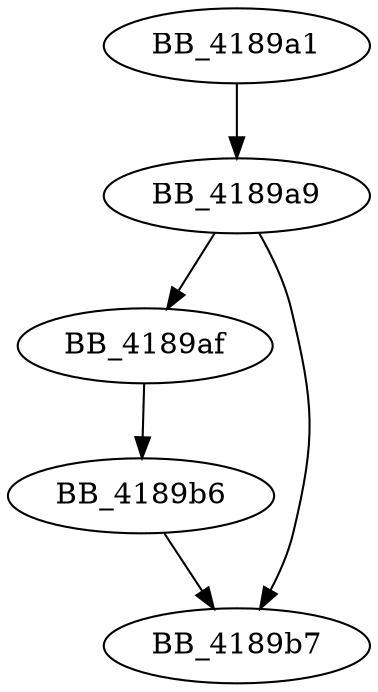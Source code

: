 DiGraph __getptd{
BB_4189a1->BB_4189a9
BB_4189a9->BB_4189af
BB_4189a9->BB_4189b7
BB_4189af->BB_4189b6
BB_4189b6->BB_4189b7
}
